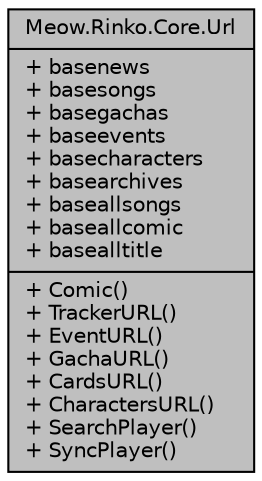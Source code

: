 digraph "Meow.Rinko.Core.Url"
{
 // LATEX_PDF_SIZE
  edge [fontname="Helvetica",fontsize="10",labelfontname="Helvetica",labelfontsize="10"];
  node [fontname="Helvetica",fontsize="10",shape=record];
  Node1 [label="{Meow.Rinko.Core.Url\n|+ basenews\l+ basesongs\l+ basegachas\l+ baseevents\l+ basecharacters\l+ basearchives\l+ baseallsongs\l+ baseallcomic\l+ basealltitle\l|+ Comic()\l+ TrackerURL()\l+ EventURL()\l+ GachaURL()\l+ CardsURL()\l+ CharactersURL()\l+ SearchPlayer()\l+ SyncPlayer()\l}",height=0.2,width=0.4,color="black", fillcolor="grey75", style="filled", fontcolor="black",tooltip="原始的Url库"];
}
